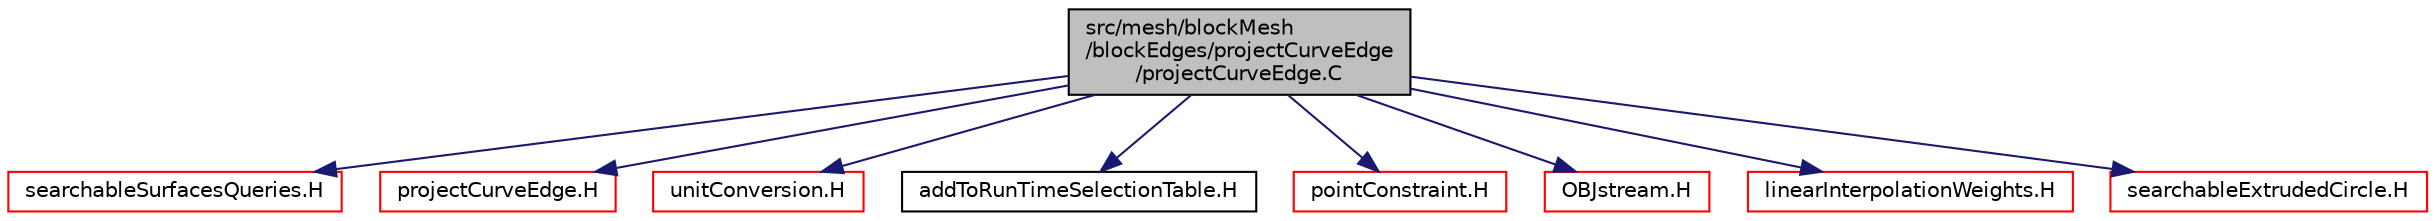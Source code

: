 digraph "src/mesh/blockMesh/blockEdges/projectCurveEdge/projectCurveEdge.C"
{
  bgcolor="transparent";
  edge [fontname="Helvetica",fontsize="10",labelfontname="Helvetica",labelfontsize="10"];
  node [fontname="Helvetica",fontsize="10",shape=record];
  Node1 [label="src/mesh/blockMesh\l/blockEdges/projectCurveEdge\l/projectCurveEdge.C",height=0.2,width=0.4,color="black", fillcolor="grey75", style="filled" fontcolor="black"];
  Node1 -> Node2 [color="midnightblue",fontsize="10",style="solid",fontname="Helvetica"];
  Node2 [label="searchableSurfacesQueries.H",height=0.2,width=0.4,color="red",URL="$searchableSurfacesQueries_8H.html"];
  Node1 -> Node3 [color="midnightblue",fontsize="10",style="solid",fontname="Helvetica"];
  Node3 [label="projectCurveEdge.H",height=0.2,width=0.4,color="red",URL="$projectCurveEdge_8H.html"];
  Node1 -> Node4 [color="midnightblue",fontsize="10",style="solid",fontname="Helvetica"];
  Node4 [label="unitConversion.H",height=0.2,width=0.4,color="red",URL="$unitConversion_8H.html",tooltip="Unit conversion functions. "];
  Node1 -> Node5 [color="midnightblue",fontsize="10",style="solid",fontname="Helvetica"];
  Node5 [label="addToRunTimeSelectionTable.H",height=0.2,width=0.4,color="black",URL="$addToRunTimeSelectionTable_8H.html",tooltip="Macros for easy insertion into run-time selection tables. "];
  Node1 -> Node6 [color="midnightblue",fontsize="10",style="solid",fontname="Helvetica"];
  Node6 [label="pointConstraint.H",height=0.2,width=0.4,color="red",URL="$pointConstraint_8H.html"];
  Node1 -> Node7 [color="midnightblue",fontsize="10",style="solid",fontname="Helvetica"];
  Node7 [label="OBJstream.H",height=0.2,width=0.4,color="red",URL="$OBJstream_8H.html"];
  Node1 -> Node8 [color="midnightblue",fontsize="10",style="solid",fontname="Helvetica"];
  Node8 [label="linearInterpolationWeights.H",height=0.2,width=0.4,color="red",URL="$linearInterpolationWeights_8H.html"];
  Node1 -> Node9 [color="midnightblue",fontsize="10",style="solid",fontname="Helvetica"];
  Node9 [label="searchableExtrudedCircle.H",height=0.2,width=0.4,color="red",URL="$searchableExtrudedCircle_8H.html"];
}
